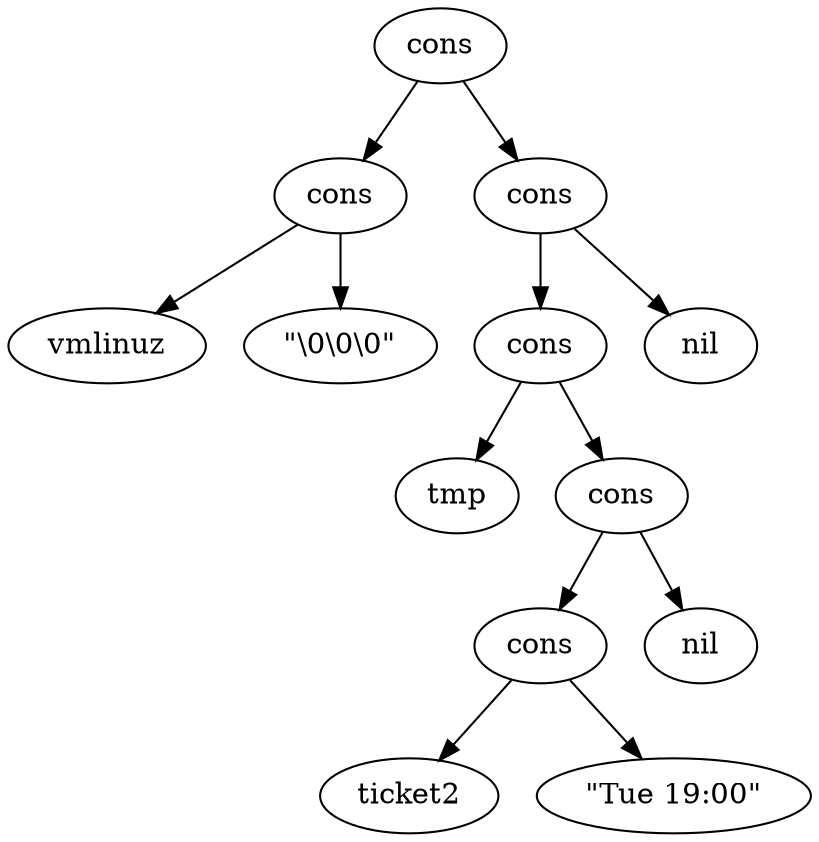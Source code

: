 digraph G {
  1 [label="cons"];
  2 [label="cons"];
  1 -> 2;
  3 [label="vmlinuz"];
  2 -> 3;
  4 [label="\"\\0\\0\\0\""];
  2 -> 4;
  5 [label="cons"];
  1 -> 5;
  6 [label="cons"];
  5 -> 6
  7 [label="tmp"];
  6 -> 7;
  8 [label="cons"];
  6 -> 8;
  8 -> 13;
  12 [label="nil"];
  8 -> 12;
  13 [label="cons"];
  14 [label="ticket2"];
  13 -> 14;
  15 [label="\"Tue 19:00\""];
  13 -> 15;
  17 [label="nil"];
  5 -> 17;
}